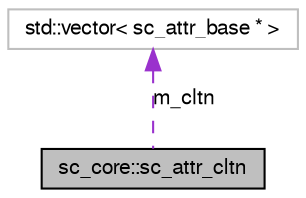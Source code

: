 digraph G
{
  edge [fontname="FreeSans",fontsize="10",labelfontname="FreeSans",labelfontsize="10"];
  node [fontname="FreeSans",fontsize="10",shape=record];
  Node1 [label="sc_core::sc_attr_cltn",height=0.2,width=0.4,color="black", fillcolor="grey75", style="filled" fontcolor="black"];
  Node2 -> Node1 [dir=back,color="darkorchid3",fontsize="10",style="dashed",label="m_cltn",fontname="FreeSans"];
  Node2 [label="std::vector\< sc_attr_base * \>",height=0.2,width=0.4,color="grey75", fillcolor="white", style="filled"];
}
